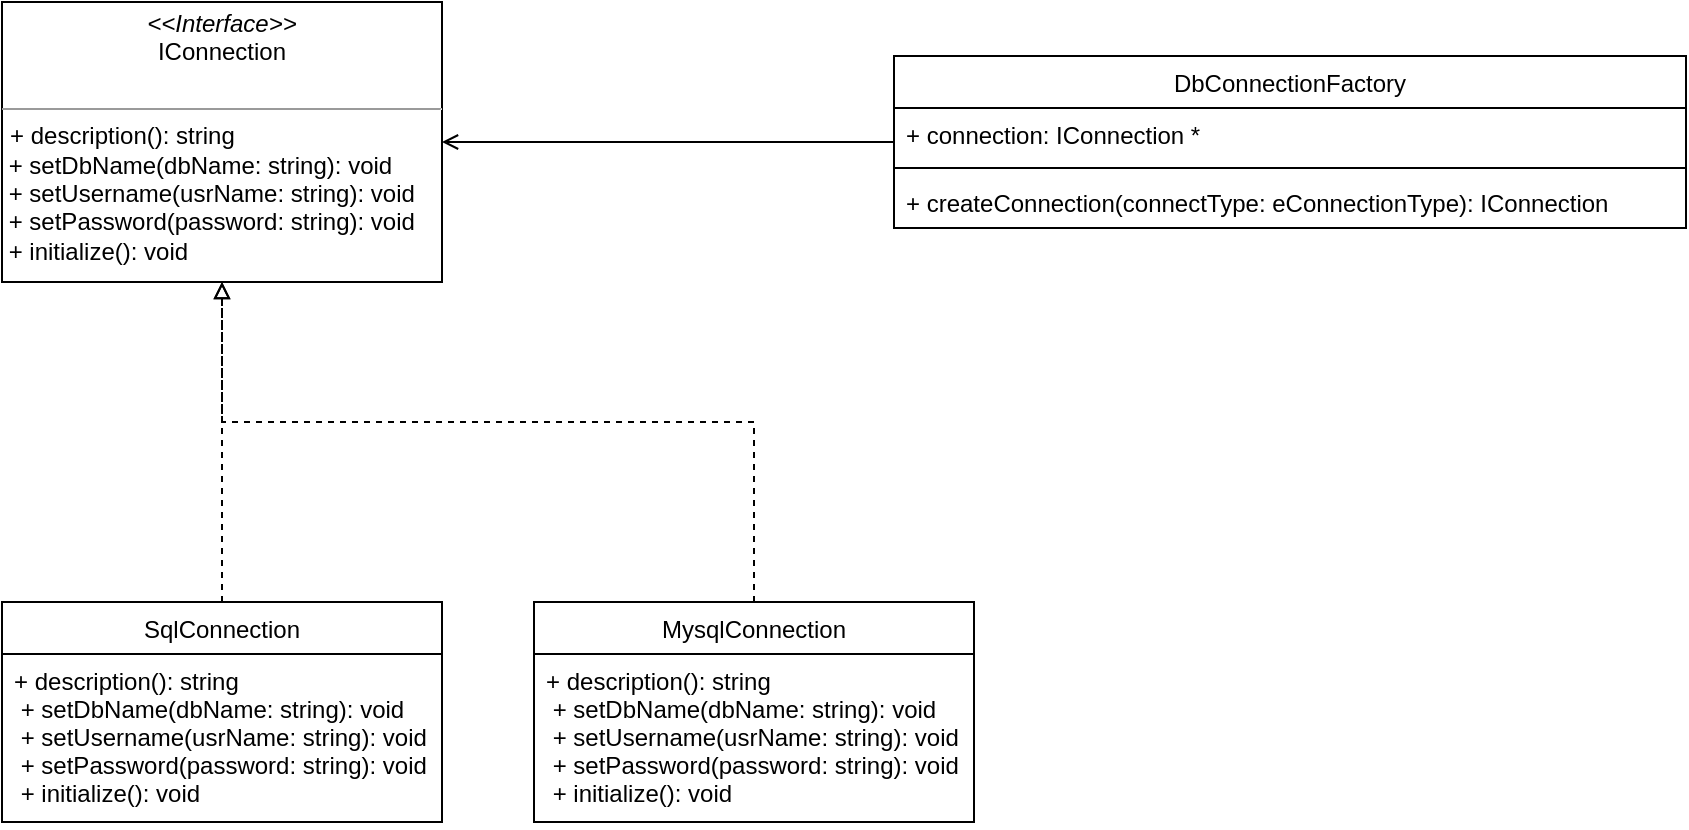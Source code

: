 <mxfile version="14.9.6" type="device"><diagram id="C5RBs43oDa-KdzZeNtuy" name="Page-1"><mxGraphModel dx="1278" dy="948" grid="1" gridSize="10" guides="1" tooltips="1" connect="1" arrows="1" fold="1" page="1" pageScale="1" pageWidth="827" pageHeight="1169" math="0" shadow="0"><root><mxCell id="WIyWlLk6GJQsqaUBKTNV-0"/><mxCell id="WIyWlLk6GJQsqaUBKTNV-1" parent="WIyWlLk6GJQsqaUBKTNV-0"/><mxCell id="fwNu-ZzHC54mKnHVUGbc-3" value="&lt;p style=&quot;margin: 0px ; margin-top: 4px ; text-align: center&quot;&gt;&lt;i&gt;&amp;lt;&amp;lt;Interface&amp;gt;&amp;gt;&lt;/i&gt;&lt;br&gt;IConnection&lt;/p&gt;&lt;p style=&quot;margin: 0px ; margin-left: 4px&quot;&gt;&lt;br&gt;&lt;/p&gt;&lt;hr size=&quot;1&quot;&gt;&lt;p style=&quot;margin: 0px ; margin-left: 4px&quot;&gt;+ description(): string&lt;br&gt;&lt;/p&gt;&amp;nbsp;+ setDbName(dbName: string): void&lt;br&gt;&amp;nbsp;+ setUsername(usrName: string): void&lt;br&gt;&amp;nbsp;+ setPassword(password: string): void&lt;br&gt;&amp;nbsp;+&amp;nbsp;initialize(): void" style="verticalAlign=top;align=left;overflow=fill;fontSize=12;fontFamily=Helvetica;html=1;" parent="WIyWlLk6GJQsqaUBKTNV-1" vertex="1"><mxGeometry x="4" y="30" width="220" height="140" as="geometry"/></mxCell><mxCell id="fwNu-ZzHC54mKnHVUGbc-19" style="edgeStyle=orthogonalEdgeStyle;rounded=0;orthogonalLoop=1;jettySize=auto;html=1;entryX=0.5;entryY=1;entryDx=0;entryDy=0;startArrow=none;startFill=0;endArrow=block;endFill=0;dashed=1;" parent="WIyWlLk6GJQsqaUBKTNV-1" source="fwNu-ZzHC54mKnHVUGbc-4" target="fwNu-ZzHC54mKnHVUGbc-3" edge="1"><mxGeometry relative="1" as="geometry"/></mxCell><mxCell id="fwNu-ZzHC54mKnHVUGbc-4" value="SqlConnection" style="swimlane;fontStyle=0;childLayout=stackLayout;horizontal=1;startSize=26;fillColor=none;horizontalStack=0;resizeParent=1;resizeParentMax=0;resizeLast=0;collapsible=1;marginBottom=0;" parent="WIyWlLk6GJQsqaUBKTNV-1" vertex="1"><mxGeometry x="4" y="330" width="220" height="110" as="geometry"/></mxCell><mxCell id="zULd3hElIo239u18Xv81-7" value="+ description(): string&#10; + setDbName(dbName: string): void&#10; + setUsername(usrName: string): void&#10; + setPassword(password: string): void&#10; + initialize(): void&#10;" style="text;strokeColor=none;fillColor=none;align=left;verticalAlign=top;spacingLeft=4;spacingRight=4;overflow=hidden;rotatable=0;points=[[0,0.5],[1,0.5]];portConstraint=eastwest;" vertex="1" parent="fwNu-ZzHC54mKnHVUGbc-4"><mxGeometry y="26" width="220" height="84" as="geometry"/></mxCell><mxCell id="zULd3hElIo239u18Xv81-5" style="edgeStyle=orthogonalEdgeStyle;rounded=0;orthogonalLoop=1;jettySize=auto;html=1;endArrow=open;endFill=0;" edge="1" parent="WIyWlLk6GJQsqaUBKTNV-1" source="fwNu-ZzHC54mKnHVUGbc-9" target="fwNu-ZzHC54mKnHVUGbc-3"><mxGeometry relative="1" as="geometry"/></mxCell><mxCell id="fwNu-ZzHC54mKnHVUGbc-9" value="DbConnectionFactory" style="swimlane;fontStyle=0;childLayout=stackLayout;horizontal=1;startSize=26;fillColor=none;horizontalStack=0;resizeParent=1;resizeParentMax=0;resizeLast=0;collapsible=1;marginBottom=0;" parent="WIyWlLk6GJQsqaUBKTNV-1" vertex="1"><mxGeometry x="450" y="57" width="396" height="86" as="geometry"/></mxCell><mxCell id="zULd3hElIo239u18Xv81-0" value="+ connection: IConnection *" style="text;strokeColor=none;fillColor=none;align=left;verticalAlign=top;spacingLeft=4;spacingRight=4;overflow=hidden;rotatable=0;points=[[0,0.5],[1,0.5]];portConstraint=eastwest;" vertex="1" parent="fwNu-ZzHC54mKnHVUGbc-9"><mxGeometry y="26" width="396" height="26" as="geometry"/></mxCell><mxCell id="zULd3hElIo239u18Xv81-2" value="" style="line;strokeWidth=1;fillColor=none;align=left;verticalAlign=middle;spacingTop=-1;spacingLeft=3;spacingRight=3;rotatable=0;labelPosition=right;points=[];portConstraint=eastwest;" vertex="1" parent="fwNu-ZzHC54mKnHVUGbc-9"><mxGeometry y="52" width="396" height="8" as="geometry"/></mxCell><mxCell id="fwNu-ZzHC54mKnHVUGbc-10" value="+ createConnection(connectType: eConnectionType): IConnection" style="text;strokeColor=none;fillColor=none;align=left;verticalAlign=top;spacingLeft=4;spacingRight=4;overflow=hidden;rotatable=0;points=[[0,0.5],[1,0.5]];portConstraint=eastwest;" parent="fwNu-ZzHC54mKnHVUGbc-9" vertex="1"><mxGeometry y="60" width="396" height="26" as="geometry"/></mxCell><mxCell id="zULd3hElIo239u18Xv81-10" style="edgeStyle=orthogonalEdgeStyle;rounded=0;orthogonalLoop=1;jettySize=auto;html=1;entryX=0.5;entryY=1;entryDx=0;entryDy=0;endArrow=block;endFill=0;dashed=1;" edge="1" parent="WIyWlLk6GJQsqaUBKTNV-1" source="zULd3hElIo239u18Xv81-8" target="fwNu-ZzHC54mKnHVUGbc-3"><mxGeometry relative="1" as="geometry"><Array as="points"><mxPoint x="380" y="240"/><mxPoint x="114" y="240"/></Array></mxGeometry></mxCell><mxCell id="zULd3hElIo239u18Xv81-8" value="MysqlConnection" style="swimlane;fontStyle=0;childLayout=stackLayout;horizontal=1;startSize=26;fillColor=none;horizontalStack=0;resizeParent=1;resizeParentMax=0;resizeLast=0;collapsible=1;marginBottom=0;" vertex="1" parent="WIyWlLk6GJQsqaUBKTNV-1"><mxGeometry x="270" y="330" width="220" height="110" as="geometry"/></mxCell><mxCell id="zULd3hElIo239u18Xv81-9" value="+ description(): string&#10; + setDbName(dbName: string): void&#10; + setUsername(usrName: string): void&#10; + setPassword(password: string): void&#10; + initialize(): void&#10;" style="text;strokeColor=none;fillColor=none;align=left;verticalAlign=top;spacingLeft=4;spacingRight=4;overflow=hidden;rotatable=0;points=[[0,0.5],[1,0.5]];portConstraint=eastwest;" vertex="1" parent="zULd3hElIo239u18Xv81-8"><mxGeometry y="26" width="220" height="84" as="geometry"/></mxCell></root></mxGraphModel></diagram></mxfile>